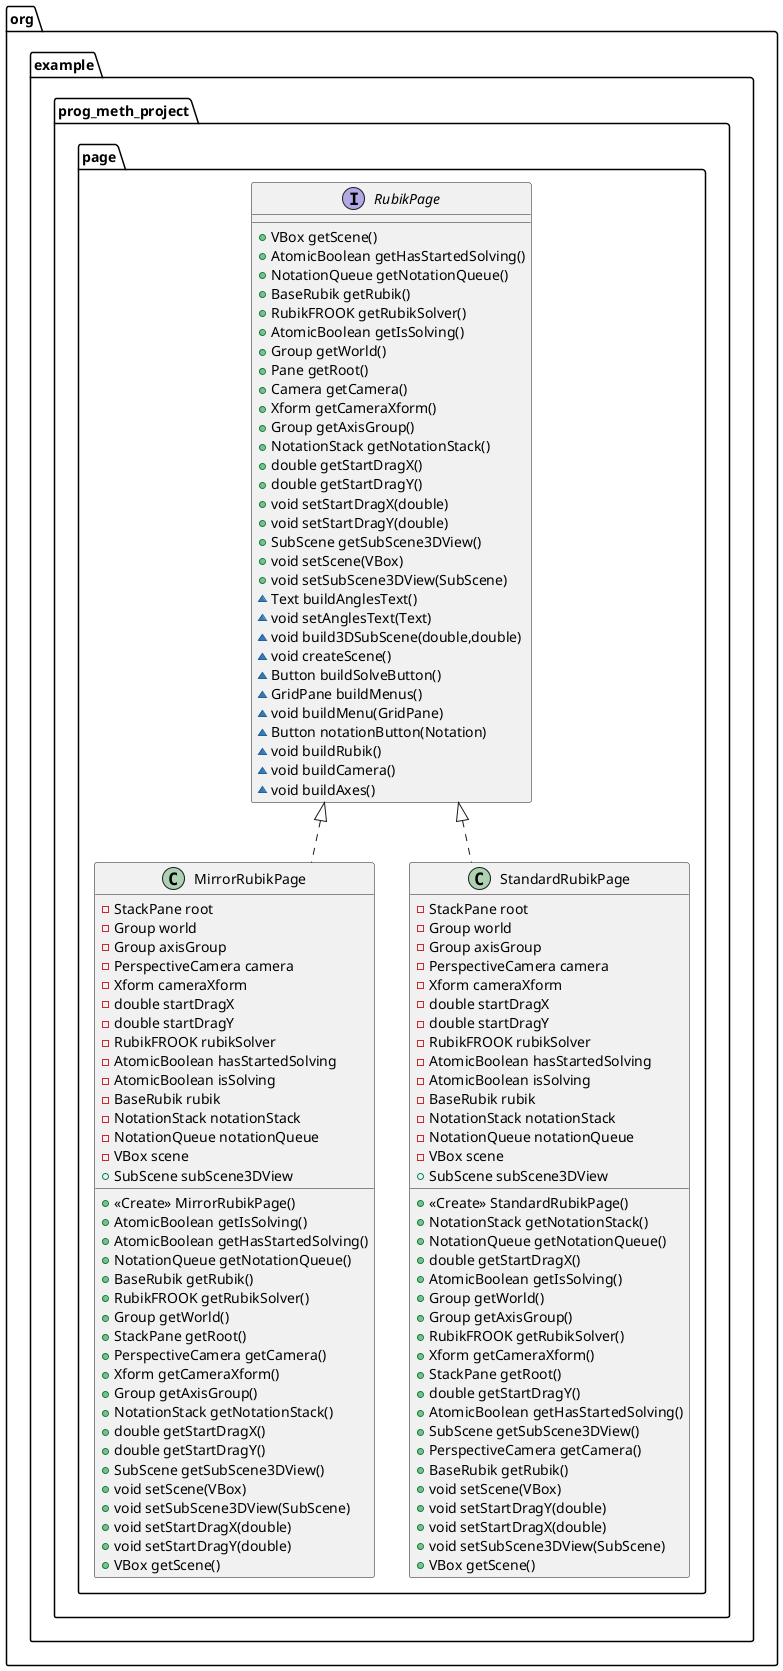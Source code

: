 @startuml
interface org.example.prog_meth_project.page.RubikPage {
+ VBox getScene()
+ AtomicBoolean getHasStartedSolving()
+ NotationQueue getNotationQueue()
+ BaseRubik getRubik()
+ RubikFROOK getRubikSolver()
+ AtomicBoolean getIsSolving()
+ Group getWorld()
+ Pane getRoot()
+ Camera getCamera()
+ Xform getCameraXform()
+ Group getAxisGroup()
+ NotationStack getNotationStack()
+ double getStartDragX()
+ double getStartDragY()
+ void setStartDragX(double)
+ void setStartDragY(double)
+ SubScene getSubScene3DView()
+ void setScene(VBox)
+ void setSubScene3DView(SubScene)
~ Text buildAnglesText()
~ void setAnglesText(Text)
~ void build3DSubScene(double,double)
~ void createScene()
~ Button buildSolveButton()
~ GridPane buildMenus()
~ void buildMenu(GridPane)
~ Button notationButton(Notation)
~ void buildRubik()
~ void buildCamera()
~ void buildAxes()
}

class org.example.prog_meth_project.page.MirrorRubikPage {
- StackPane root
- Group world
- Group axisGroup
- PerspectiveCamera camera
- Xform cameraXform
- double startDragX
- double startDragY
- RubikFROOK rubikSolver
- AtomicBoolean hasStartedSolving
- AtomicBoolean isSolving
- BaseRubik rubik
- NotationStack notationStack
- NotationQueue notationQueue
- VBox scene
+ SubScene subScene3DView
+ <<Create>> MirrorRubikPage()
+ AtomicBoolean getIsSolving()
+ AtomicBoolean getHasStartedSolving()
+ NotationQueue getNotationQueue()
+ BaseRubik getRubik()
+ RubikFROOK getRubikSolver()
+ Group getWorld()
+ StackPane getRoot()
+ PerspectiveCamera getCamera()
+ Xform getCameraXform()
+ Group getAxisGroup()
+ NotationStack getNotationStack()
+ double getStartDragX()
+ double getStartDragY()
+ SubScene getSubScene3DView()
+ void setScene(VBox)
+ void setSubScene3DView(SubScene)
+ void setStartDragX(double)
+ void setStartDragY(double)
+ VBox getScene()
}


class org.example.prog_meth_project.page.StandardRubikPage {
- StackPane root
- Group world
- Group axisGroup
- PerspectiveCamera camera
- Xform cameraXform
- double startDragX
- double startDragY
- RubikFROOK rubikSolver
- AtomicBoolean hasStartedSolving
- AtomicBoolean isSolving
- BaseRubik rubik
- NotationStack notationStack
- NotationQueue notationQueue
- VBox scene
+ SubScene subScene3DView
+ <<Create>> StandardRubikPage()
+ NotationStack getNotationStack()
+ NotationQueue getNotationQueue()
+ double getStartDragX()
+ AtomicBoolean getIsSolving()
+ Group getWorld()
+ Group getAxisGroup()
+ RubikFROOK getRubikSolver()
+ Xform getCameraXform()
+ StackPane getRoot()
+ double getStartDragY()
+ AtomicBoolean getHasStartedSolving()
+ SubScene getSubScene3DView()
+ PerspectiveCamera getCamera()
+ BaseRubik getRubik()
+ void setScene(VBox)
+ void setStartDragY(double)
+ void setStartDragX(double)
+ void setSubScene3DView(SubScene)
+ VBox getScene()
}




org.example.prog_meth_project.page.RubikPage <|.. org.example.prog_meth_project.page.MirrorRubikPage
org.example.prog_meth_project.page.RubikPage <|.. org.example.prog_meth_project.page.StandardRubikPage
@enduml